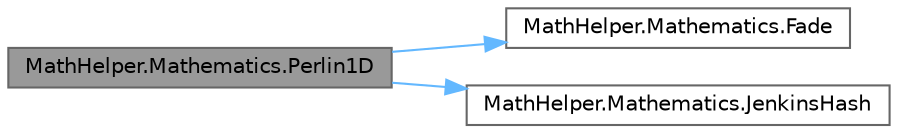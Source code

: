 digraph "MathHelper.Mathematics.Perlin1D"
{
 // LATEX_PDF_SIZE
  bgcolor="transparent";
  edge [fontname=Helvetica,fontsize=10,labelfontname=Helvetica,labelfontsize=10];
  node [fontname=Helvetica,fontsize=10,shape=box,height=0.2,width=0.4];
  rankdir="LR";
  Node1 [id="Node000001",label="MathHelper.Mathematics.Perlin1D",height=0.2,width=0.4,color="gray40", fillcolor="grey60", style="filled", fontcolor="black",tooltip="Generates a 1-dimensional noise value based on the input coordinate and seed using gradient hashing."];
  Node1 -> Node2 [id="edge1_Node000001_Node000002",color="steelblue1",style="solid",tooltip=" "];
  Node2 [id="Node000002",label="MathHelper.Mathematics.Fade",height=0.2,width=0.4,color="grey40", fillcolor="white", style="filled",URL="$group__Mathematics__Smooth.html#ga1b45b60f0fbe84e4f935a6f732221ff9",tooltip="Applies a smooth fade function to a float value."];
  Node1 -> Node3 [id="edge2_Node000001_Node000003",color="steelblue1",style="solid",tooltip=" "];
  Node3 [id="Node000003",label="MathHelper.Mathematics.JenkinsHash",height=0.2,width=0.4,color="grey40", fillcolor="white", style="filled",URL="$group__Mathematics__EasyHash.html#gadfd034259bc75e242b16e68d34657f38",tooltip="Computes a hash for the given three integer coordinates using Jenkins one-at-a-time hash with an opti..."];
}
